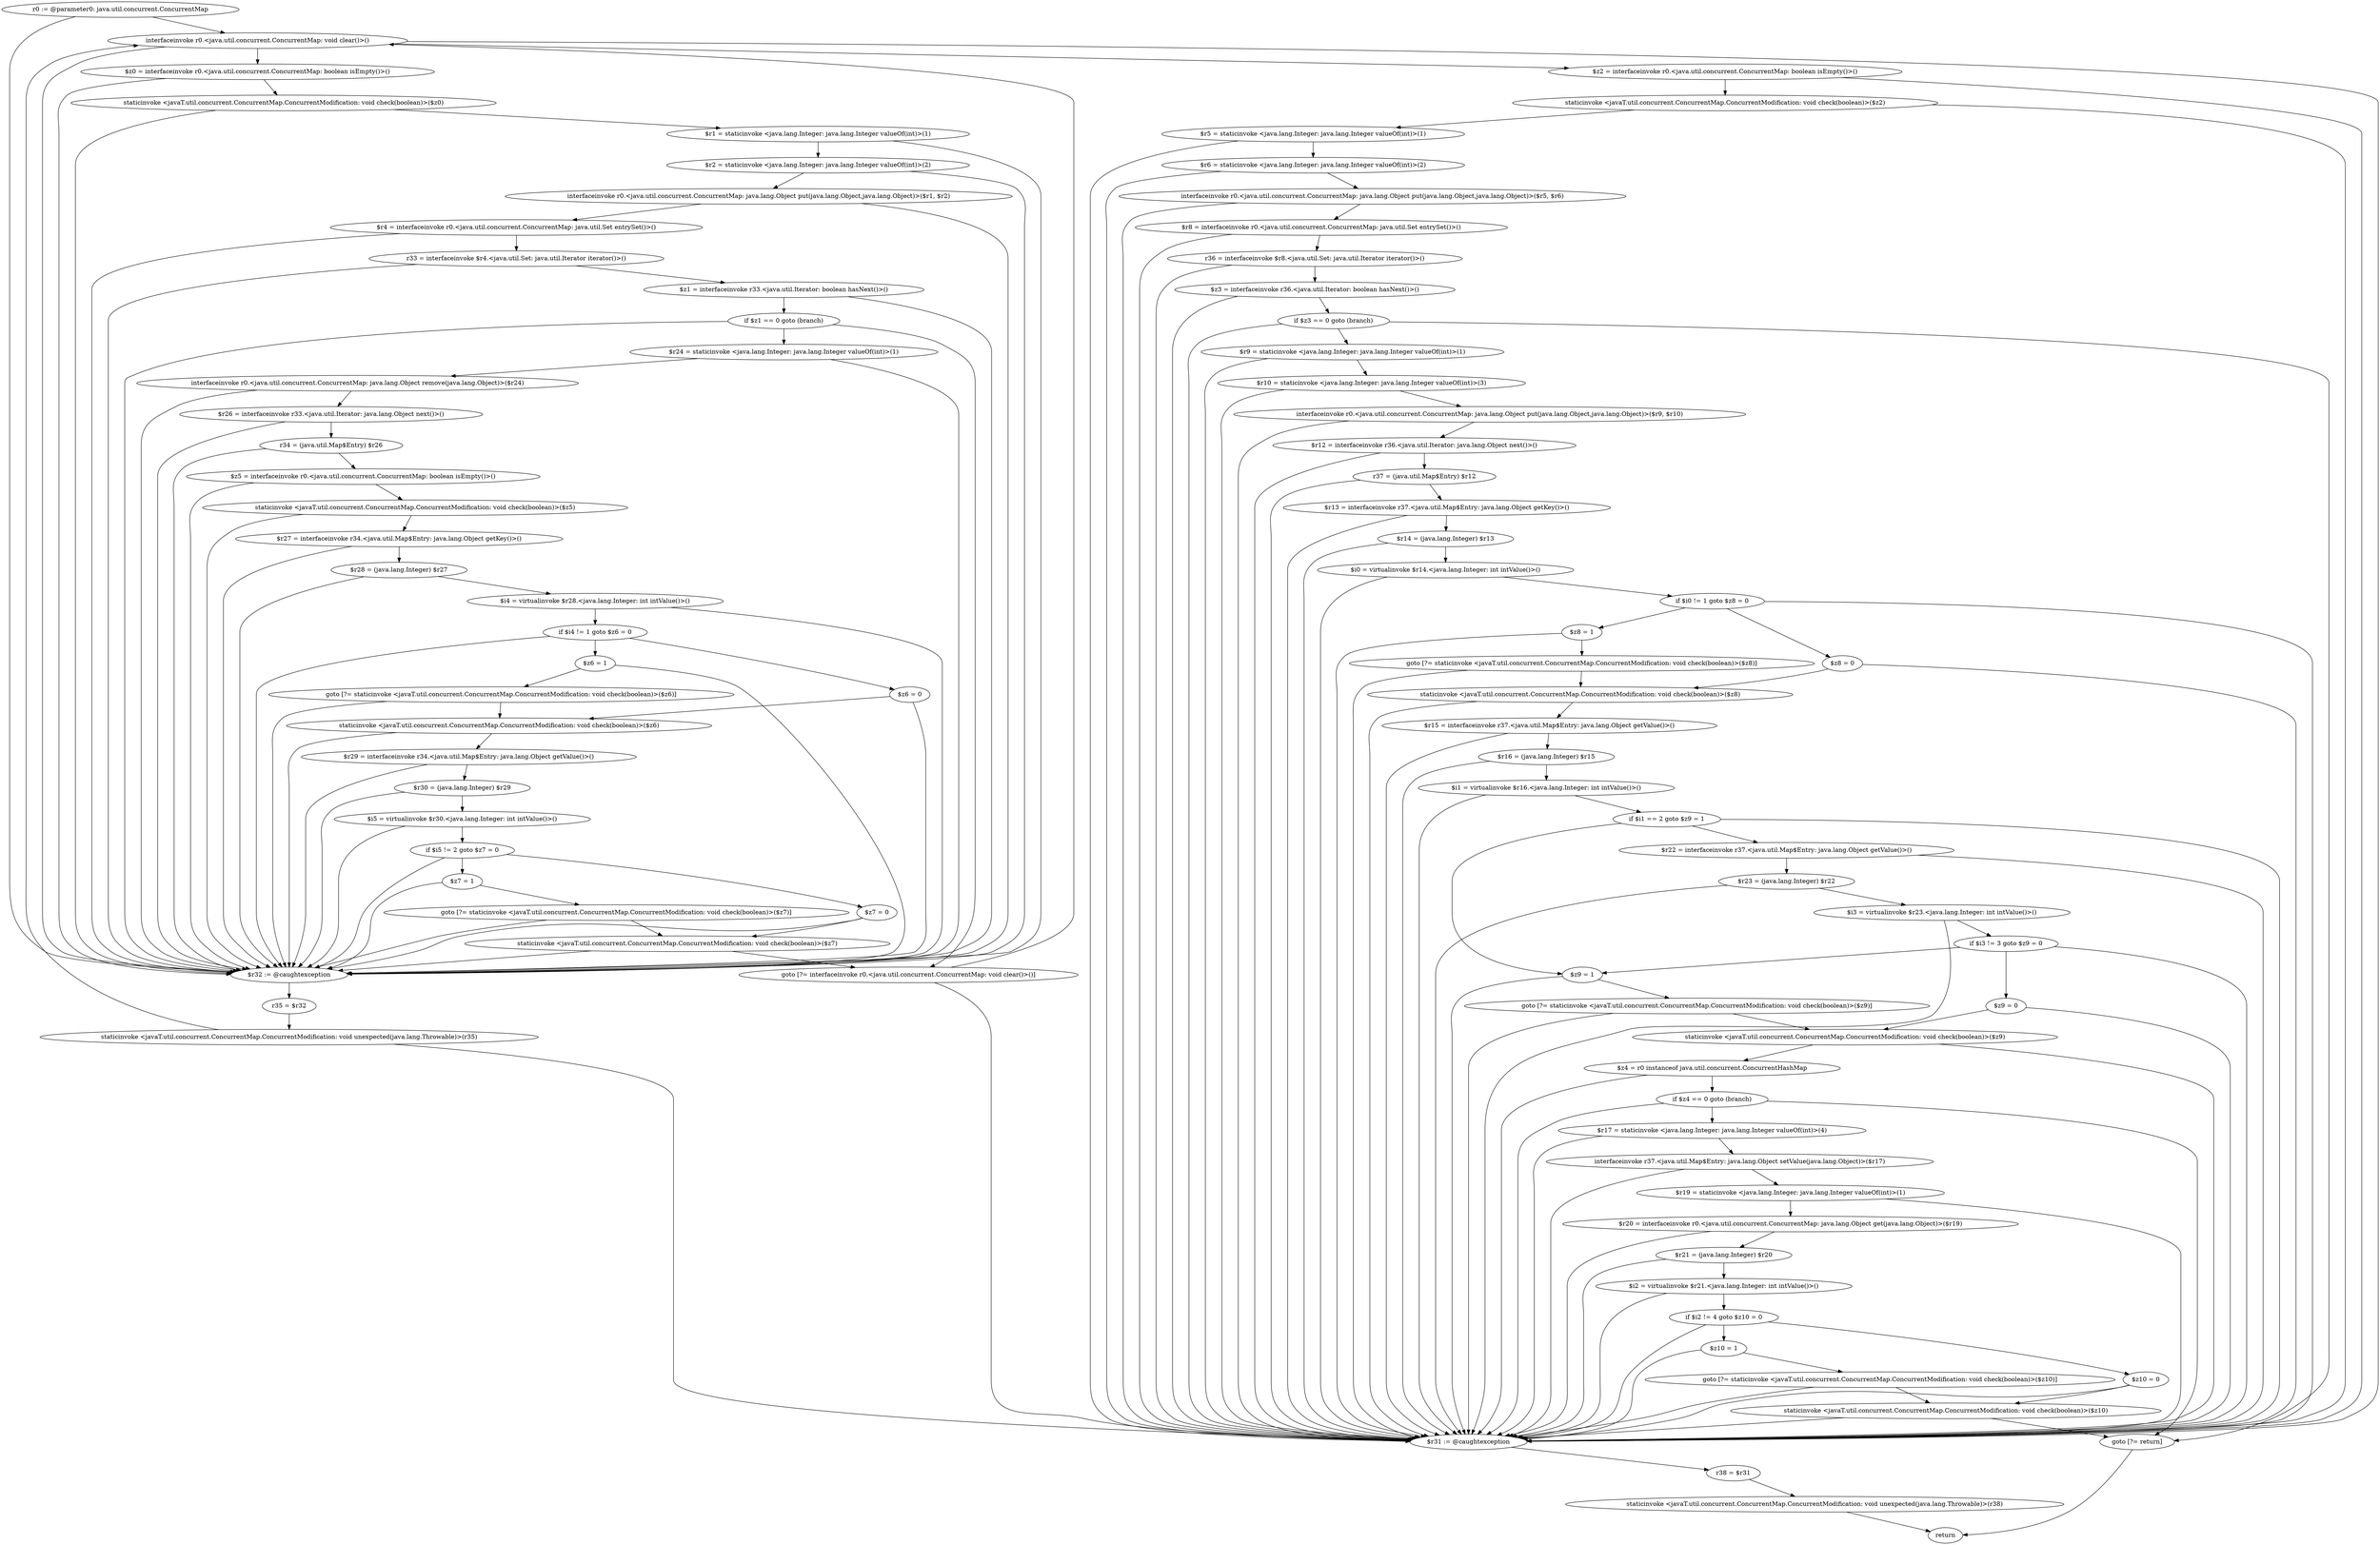 digraph "unitGraph" {
    "r0 := @parameter0: java.util.concurrent.ConcurrentMap"
    "interfaceinvoke r0.<java.util.concurrent.ConcurrentMap: void clear()>()"
    "$z0 = interfaceinvoke r0.<java.util.concurrent.ConcurrentMap: boolean isEmpty()>()"
    "staticinvoke <javaT.util.concurrent.ConcurrentMap.ConcurrentModification: void check(boolean)>($z0)"
    "$r1 = staticinvoke <java.lang.Integer: java.lang.Integer valueOf(int)>(1)"
    "$r2 = staticinvoke <java.lang.Integer: java.lang.Integer valueOf(int)>(2)"
    "interfaceinvoke r0.<java.util.concurrent.ConcurrentMap: java.lang.Object put(java.lang.Object,java.lang.Object)>($r1, $r2)"
    "$r4 = interfaceinvoke r0.<java.util.concurrent.ConcurrentMap: java.util.Set entrySet()>()"
    "r33 = interfaceinvoke $r4.<java.util.Set: java.util.Iterator iterator()>()"
    "$z1 = interfaceinvoke r33.<java.util.Iterator: boolean hasNext()>()"
    "if $z1 == 0 goto (branch)"
    "$r24 = staticinvoke <java.lang.Integer: java.lang.Integer valueOf(int)>(1)"
    "interfaceinvoke r0.<java.util.concurrent.ConcurrentMap: java.lang.Object remove(java.lang.Object)>($r24)"
    "$r26 = interfaceinvoke r33.<java.util.Iterator: java.lang.Object next()>()"
    "r34 = (java.util.Map$Entry) $r26"
    "$z5 = interfaceinvoke r0.<java.util.concurrent.ConcurrentMap: boolean isEmpty()>()"
    "staticinvoke <javaT.util.concurrent.ConcurrentMap.ConcurrentModification: void check(boolean)>($z5)"
    "$r27 = interfaceinvoke r34.<java.util.Map$Entry: java.lang.Object getKey()>()"
    "$r28 = (java.lang.Integer) $r27"
    "$i4 = virtualinvoke $r28.<java.lang.Integer: int intValue()>()"
    "if $i4 != 1 goto $z6 = 0"
    "$z6 = 1"
    "goto [?= staticinvoke <javaT.util.concurrent.ConcurrentMap.ConcurrentModification: void check(boolean)>($z6)]"
    "$z6 = 0"
    "staticinvoke <javaT.util.concurrent.ConcurrentMap.ConcurrentModification: void check(boolean)>($z6)"
    "$r29 = interfaceinvoke r34.<java.util.Map$Entry: java.lang.Object getValue()>()"
    "$r30 = (java.lang.Integer) $r29"
    "$i5 = virtualinvoke $r30.<java.lang.Integer: int intValue()>()"
    "if $i5 != 2 goto $z7 = 0"
    "$z7 = 1"
    "goto [?= staticinvoke <javaT.util.concurrent.ConcurrentMap.ConcurrentModification: void check(boolean)>($z7)]"
    "$z7 = 0"
    "staticinvoke <javaT.util.concurrent.ConcurrentMap.ConcurrentModification: void check(boolean)>($z7)"
    "goto [?= interfaceinvoke r0.<java.util.concurrent.ConcurrentMap: void clear()>()]"
    "$r32 := @caughtexception"
    "r35 = $r32"
    "staticinvoke <javaT.util.concurrent.ConcurrentMap.ConcurrentModification: void unexpected(java.lang.Throwable)>(r35)"
    "$z2 = interfaceinvoke r0.<java.util.concurrent.ConcurrentMap: boolean isEmpty()>()"
    "staticinvoke <javaT.util.concurrent.ConcurrentMap.ConcurrentModification: void check(boolean)>($z2)"
    "$r5 = staticinvoke <java.lang.Integer: java.lang.Integer valueOf(int)>(1)"
    "$r6 = staticinvoke <java.lang.Integer: java.lang.Integer valueOf(int)>(2)"
    "interfaceinvoke r0.<java.util.concurrent.ConcurrentMap: java.lang.Object put(java.lang.Object,java.lang.Object)>($r5, $r6)"
    "$r8 = interfaceinvoke r0.<java.util.concurrent.ConcurrentMap: java.util.Set entrySet()>()"
    "r36 = interfaceinvoke $r8.<java.util.Set: java.util.Iterator iterator()>()"
    "$z3 = interfaceinvoke r36.<java.util.Iterator: boolean hasNext()>()"
    "if $z3 == 0 goto (branch)"
    "$r9 = staticinvoke <java.lang.Integer: java.lang.Integer valueOf(int)>(1)"
    "$r10 = staticinvoke <java.lang.Integer: java.lang.Integer valueOf(int)>(3)"
    "interfaceinvoke r0.<java.util.concurrent.ConcurrentMap: java.lang.Object put(java.lang.Object,java.lang.Object)>($r9, $r10)"
    "$r12 = interfaceinvoke r36.<java.util.Iterator: java.lang.Object next()>()"
    "r37 = (java.util.Map$Entry) $r12"
    "$r13 = interfaceinvoke r37.<java.util.Map$Entry: java.lang.Object getKey()>()"
    "$r14 = (java.lang.Integer) $r13"
    "$i0 = virtualinvoke $r14.<java.lang.Integer: int intValue()>()"
    "if $i0 != 1 goto $z8 = 0"
    "$z8 = 1"
    "goto [?= staticinvoke <javaT.util.concurrent.ConcurrentMap.ConcurrentModification: void check(boolean)>($z8)]"
    "$z8 = 0"
    "staticinvoke <javaT.util.concurrent.ConcurrentMap.ConcurrentModification: void check(boolean)>($z8)"
    "$r15 = interfaceinvoke r37.<java.util.Map$Entry: java.lang.Object getValue()>()"
    "$r16 = (java.lang.Integer) $r15"
    "$i1 = virtualinvoke $r16.<java.lang.Integer: int intValue()>()"
    "if $i1 == 2 goto $z9 = 1"
    "$r22 = interfaceinvoke r37.<java.util.Map$Entry: java.lang.Object getValue()>()"
    "$r23 = (java.lang.Integer) $r22"
    "$i3 = virtualinvoke $r23.<java.lang.Integer: int intValue()>()"
    "if $i3 != 3 goto $z9 = 0"
    "$z9 = 1"
    "goto [?= staticinvoke <javaT.util.concurrent.ConcurrentMap.ConcurrentModification: void check(boolean)>($z9)]"
    "$z9 = 0"
    "staticinvoke <javaT.util.concurrent.ConcurrentMap.ConcurrentModification: void check(boolean)>($z9)"
    "$z4 = r0 instanceof java.util.concurrent.ConcurrentHashMap"
    "if $z4 == 0 goto (branch)"
    "$r17 = staticinvoke <java.lang.Integer: java.lang.Integer valueOf(int)>(4)"
    "interfaceinvoke r37.<java.util.Map$Entry: java.lang.Object setValue(java.lang.Object)>($r17)"
    "$r19 = staticinvoke <java.lang.Integer: java.lang.Integer valueOf(int)>(1)"
    "$r20 = interfaceinvoke r0.<java.util.concurrent.ConcurrentMap: java.lang.Object get(java.lang.Object)>($r19)"
    "$r21 = (java.lang.Integer) $r20"
    "$i2 = virtualinvoke $r21.<java.lang.Integer: int intValue()>()"
    "if $i2 != 4 goto $z10 = 0"
    "$z10 = 1"
    "goto [?= staticinvoke <javaT.util.concurrent.ConcurrentMap.ConcurrentModification: void check(boolean)>($z10)]"
    "$z10 = 0"
    "staticinvoke <javaT.util.concurrent.ConcurrentMap.ConcurrentModification: void check(boolean)>($z10)"
    "goto [?= return]"
    "$r31 := @caughtexception"
    "r38 = $r31"
    "staticinvoke <javaT.util.concurrent.ConcurrentMap.ConcurrentModification: void unexpected(java.lang.Throwable)>(r38)"
    "return"
    "r0 := @parameter0: java.util.concurrent.ConcurrentMap"->"interfaceinvoke r0.<java.util.concurrent.ConcurrentMap: void clear()>()";
    "r0 := @parameter0: java.util.concurrent.ConcurrentMap"->"$r32 := @caughtexception";
    "interfaceinvoke r0.<java.util.concurrent.ConcurrentMap: void clear()>()"->"$z0 = interfaceinvoke r0.<java.util.concurrent.ConcurrentMap: boolean isEmpty()>()";
    "interfaceinvoke r0.<java.util.concurrent.ConcurrentMap: void clear()>()"->"$r32 := @caughtexception";
    "$z0 = interfaceinvoke r0.<java.util.concurrent.ConcurrentMap: boolean isEmpty()>()"->"staticinvoke <javaT.util.concurrent.ConcurrentMap.ConcurrentModification: void check(boolean)>($z0)";
    "$z0 = interfaceinvoke r0.<java.util.concurrent.ConcurrentMap: boolean isEmpty()>()"->"$r32 := @caughtexception";
    "staticinvoke <javaT.util.concurrent.ConcurrentMap.ConcurrentModification: void check(boolean)>($z0)"->"$r1 = staticinvoke <java.lang.Integer: java.lang.Integer valueOf(int)>(1)";
    "staticinvoke <javaT.util.concurrent.ConcurrentMap.ConcurrentModification: void check(boolean)>($z0)"->"$r32 := @caughtexception";
    "$r1 = staticinvoke <java.lang.Integer: java.lang.Integer valueOf(int)>(1)"->"$r2 = staticinvoke <java.lang.Integer: java.lang.Integer valueOf(int)>(2)";
    "$r1 = staticinvoke <java.lang.Integer: java.lang.Integer valueOf(int)>(1)"->"$r32 := @caughtexception";
    "$r2 = staticinvoke <java.lang.Integer: java.lang.Integer valueOf(int)>(2)"->"interfaceinvoke r0.<java.util.concurrent.ConcurrentMap: java.lang.Object put(java.lang.Object,java.lang.Object)>($r1, $r2)";
    "$r2 = staticinvoke <java.lang.Integer: java.lang.Integer valueOf(int)>(2)"->"$r32 := @caughtexception";
    "interfaceinvoke r0.<java.util.concurrent.ConcurrentMap: java.lang.Object put(java.lang.Object,java.lang.Object)>($r1, $r2)"->"$r4 = interfaceinvoke r0.<java.util.concurrent.ConcurrentMap: java.util.Set entrySet()>()";
    "interfaceinvoke r0.<java.util.concurrent.ConcurrentMap: java.lang.Object put(java.lang.Object,java.lang.Object)>($r1, $r2)"->"$r32 := @caughtexception";
    "$r4 = interfaceinvoke r0.<java.util.concurrent.ConcurrentMap: java.util.Set entrySet()>()"->"r33 = interfaceinvoke $r4.<java.util.Set: java.util.Iterator iterator()>()";
    "$r4 = interfaceinvoke r0.<java.util.concurrent.ConcurrentMap: java.util.Set entrySet()>()"->"$r32 := @caughtexception";
    "r33 = interfaceinvoke $r4.<java.util.Set: java.util.Iterator iterator()>()"->"$z1 = interfaceinvoke r33.<java.util.Iterator: boolean hasNext()>()";
    "r33 = interfaceinvoke $r4.<java.util.Set: java.util.Iterator iterator()>()"->"$r32 := @caughtexception";
    "$z1 = interfaceinvoke r33.<java.util.Iterator: boolean hasNext()>()"->"if $z1 == 0 goto (branch)";
    "$z1 = interfaceinvoke r33.<java.util.Iterator: boolean hasNext()>()"->"$r32 := @caughtexception";
    "if $z1 == 0 goto (branch)"->"$r24 = staticinvoke <java.lang.Integer: java.lang.Integer valueOf(int)>(1)";
    "if $z1 == 0 goto (branch)"->"goto [?= interfaceinvoke r0.<java.util.concurrent.ConcurrentMap: void clear()>()]";
    "if $z1 == 0 goto (branch)"->"$r32 := @caughtexception";
    "$r24 = staticinvoke <java.lang.Integer: java.lang.Integer valueOf(int)>(1)"->"interfaceinvoke r0.<java.util.concurrent.ConcurrentMap: java.lang.Object remove(java.lang.Object)>($r24)";
    "$r24 = staticinvoke <java.lang.Integer: java.lang.Integer valueOf(int)>(1)"->"$r32 := @caughtexception";
    "interfaceinvoke r0.<java.util.concurrent.ConcurrentMap: java.lang.Object remove(java.lang.Object)>($r24)"->"$r26 = interfaceinvoke r33.<java.util.Iterator: java.lang.Object next()>()";
    "interfaceinvoke r0.<java.util.concurrent.ConcurrentMap: java.lang.Object remove(java.lang.Object)>($r24)"->"$r32 := @caughtexception";
    "$r26 = interfaceinvoke r33.<java.util.Iterator: java.lang.Object next()>()"->"r34 = (java.util.Map$Entry) $r26";
    "$r26 = interfaceinvoke r33.<java.util.Iterator: java.lang.Object next()>()"->"$r32 := @caughtexception";
    "r34 = (java.util.Map$Entry) $r26"->"$z5 = interfaceinvoke r0.<java.util.concurrent.ConcurrentMap: boolean isEmpty()>()";
    "r34 = (java.util.Map$Entry) $r26"->"$r32 := @caughtexception";
    "$z5 = interfaceinvoke r0.<java.util.concurrent.ConcurrentMap: boolean isEmpty()>()"->"staticinvoke <javaT.util.concurrent.ConcurrentMap.ConcurrentModification: void check(boolean)>($z5)";
    "$z5 = interfaceinvoke r0.<java.util.concurrent.ConcurrentMap: boolean isEmpty()>()"->"$r32 := @caughtexception";
    "staticinvoke <javaT.util.concurrent.ConcurrentMap.ConcurrentModification: void check(boolean)>($z5)"->"$r27 = interfaceinvoke r34.<java.util.Map$Entry: java.lang.Object getKey()>()";
    "staticinvoke <javaT.util.concurrent.ConcurrentMap.ConcurrentModification: void check(boolean)>($z5)"->"$r32 := @caughtexception";
    "$r27 = interfaceinvoke r34.<java.util.Map$Entry: java.lang.Object getKey()>()"->"$r28 = (java.lang.Integer) $r27";
    "$r27 = interfaceinvoke r34.<java.util.Map$Entry: java.lang.Object getKey()>()"->"$r32 := @caughtexception";
    "$r28 = (java.lang.Integer) $r27"->"$i4 = virtualinvoke $r28.<java.lang.Integer: int intValue()>()";
    "$r28 = (java.lang.Integer) $r27"->"$r32 := @caughtexception";
    "$i4 = virtualinvoke $r28.<java.lang.Integer: int intValue()>()"->"if $i4 != 1 goto $z6 = 0";
    "$i4 = virtualinvoke $r28.<java.lang.Integer: int intValue()>()"->"$r32 := @caughtexception";
    "if $i4 != 1 goto $z6 = 0"->"$z6 = 1";
    "if $i4 != 1 goto $z6 = 0"->"$z6 = 0";
    "if $i4 != 1 goto $z6 = 0"->"$r32 := @caughtexception";
    "$z6 = 1"->"goto [?= staticinvoke <javaT.util.concurrent.ConcurrentMap.ConcurrentModification: void check(boolean)>($z6)]";
    "$z6 = 1"->"$r32 := @caughtexception";
    "goto [?= staticinvoke <javaT.util.concurrent.ConcurrentMap.ConcurrentModification: void check(boolean)>($z6)]"->"staticinvoke <javaT.util.concurrent.ConcurrentMap.ConcurrentModification: void check(boolean)>($z6)";
    "goto [?= staticinvoke <javaT.util.concurrent.ConcurrentMap.ConcurrentModification: void check(boolean)>($z6)]"->"$r32 := @caughtexception";
    "$z6 = 0"->"staticinvoke <javaT.util.concurrent.ConcurrentMap.ConcurrentModification: void check(boolean)>($z6)";
    "$z6 = 0"->"$r32 := @caughtexception";
    "staticinvoke <javaT.util.concurrent.ConcurrentMap.ConcurrentModification: void check(boolean)>($z6)"->"$r29 = interfaceinvoke r34.<java.util.Map$Entry: java.lang.Object getValue()>()";
    "staticinvoke <javaT.util.concurrent.ConcurrentMap.ConcurrentModification: void check(boolean)>($z6)"->"$r32 := @caughtexception";
    "$r29 = interfaceinvoke r34.<java.util.Map$Entry: java.lang.Object getValue()>()"->"$r30 = (java.lang.Integer) $r29";
    "$r29 = interfaceinvoke r34.<java.util.Map$Entry: java.lang.Object getValue()>()"->"$r32 := @caughtexception";
    "$r30 = (java.lang.Integer) $r29"->"$i5 = virtualinvoke $r30.<java.lang.Integer: int intValue()>()";
    "$r30 = (java.lang.Integer) $r29"->"$r32 := @caughtexception";
    "$i5 = virtualinvoke $r30.<java.lang.Integer: int intValue()>()"->"if $i5 != 2 goto $z7 = 0";
    "$i5 = virtualinvoke $r30.<java.lang.Integer: int intValue()>()"->"$r32 := @caughtexception";
    "if $i5 != 2 goto $z7 = 0"->"$z7 = 1";
    "if $i5 != 2 goto $z7 = 0"->"$z7 = 0";
    "if $i5 != 2 goto $z7 = 0"->"$r32 := @caughtexception";
    "$z7 = 1"->"goto [?= staticinvoke <javaT.util.concurrent.ConcurrentMap.ConcurrentModification: void check(boolean)>($z7)]";
    "$z7 = 1"->"$r32 := @caughtexception";
    "goto [?= staticinvoke <javaT.util.concurrent.ConcurrentMap.ConcurrentModification: void check(boolean)>($z7)]"->"staticinvoke <javaT.util.concurrent.ConcurrentMap.ConcurrentModification: void check(boolean)>($z7)";
    "goto [?= staticinvoke <javaT.util.concurrent.ConcurrentMap.ConcurrentModification: void check(boolean)>($z7)]"->"$r32 := @caughtexception";
    "$z7 = 0"->"staticinvoke <javaT.util.concurrent.ConcurrentMap.ConcurrentModification: void check(boolean)>($z7)";
    "$z7 = 0"->"$r32 := @caughtexception";
    "staticinvoke <javaT.util.concurrent.ConcurrentMap.ConcurrentModification: void check(boolean)>($z7)"->"goto [?= interfaceinvoke r0.<java.util.concurrent.ConcurrentMap: void clear()>()]";
    "staticinvoke <javaT.util.concurrent.ConcurrentMap.ConcurrentModification: void check(boolean)>($z7)"->"$r32 := @caughtexception";
    "goto [?= interfaceinvoke r0.<java.util.concurrent.ConcurrentMap: void clear()>()]"->"interfaceinvoke r0.<java.util.concurrent.ConcurrentMap: void clear()>()";
    "goto [?= interfaceinvoke r0.<java.util.concurrent.ConcurrentMap: void clear()>()]"->"$r31 := @caughtexception";
    "$r32 := @caughtexception"->"r35 = $r32";
    "r35 = $r32"->"staticinvoke <javaT.util.concurrent.ConcurrentMap.ConcurrentModification: void unexpected(java.lang.Throwable)>(r35)";
    "staticinvoke <javaT.util.concurrent.ConcurrentMap.ConcurrentModification: void unexpected(java.lang.Throwable)>(r35)"->"interfaceinvoke r0.<java.util.concurrent.ConcurrentMap: void clear()>()";
    "staticinvoke <javaT.util.concurrent.ConcurrentMap.ConcurrentModification: void unexpected(java.lang.Throwable)>(r35)"->"$r31 := @caughtexception";
    "interfaceinvoke r0.<java.util.concurrent.ConcurrentMap: void clear()>()"->"$z2 = interfaceinvoke r0.<java.util.concurrent.ConcurrentMap: boolean isEmpty()>()";
    "interfaceinvoke r0.<java.util.concurrent.ConcurrentMap: void clear()>()"->"$r31 := @caughtexception";
    "$z2 = interfaceinvoke r0.<java.util.concurrent.ConcurrentMap: boolean isEmpty()>()"->"staticinvoke <javaT.util.concurrent.ConcurrentMap.ConcurrentModification: void check(boolean)>($z2)";
    "$z2 = interfaceinvoke r0.<java.util.concurrent.ConcurrentMap: boolean isEmpty()>()"->"$r31 := @caughtexception";
    "staticinvoke <javaT.util.concurrent.ConcurrentMap.ConcurrentModification: void check(boolean)>($z2)"->"$r5 = staticinvoke <java.lang.Integer: java.lang.Integer valueOf(int)>(1)";
    "staticinvoke <javaT.util.concurrent.ConcurrentMap.ConcurrentModification: void check(boolean)>($z2)"->"$r31 := @caughtexception";
    "$r5 = staticinvoke <java.lang.Integer: java.lang.Integer valueOf(int)>(1)"->"$r6 = staticinvoke <java.lang.Integer: java.lang.Integer valueOf(int)>(2)";
    "$r5 = staticinvoke <java.lang.Integer: java.lang.Integer valueOf(int)>(1)"->"$r31 := @caughtexception";
    "$r6 = staticinvoke <java.lang.Integer: java.lang.Integer valueOf(int)>(2)"->"interfaceinvoke r0.<java.util.concurrent.ConcurrentMap: java.lang.Object put(java.lang.Object,java.lang.Object)>($r5, $r6)";
    "$r6 = staticinvoke <java.lang.Integer: java.lang.Integer valueOf(int)>(2)"->"$r31 := @caughtexception";
    "interfaceinvoke r0.<java.util.concurrent.ConcurrentMap: java.lang.Object put(java.lang.Object,java.lang.Object)>($r5, $r6)"->"$r8 = interfaceinvoke r0.<java.util.concurrent.ConcurrentMap: java.util.Set entrySet()>()";
    "interfaceinvoke r0.<java.util.concurrent.ConcurrentMap: java.lang.Object put(java.lang.Object,java.lang.Object)>($r5, $r6)"->"$r31 := @caughtexception";
    "$r8 = interfaceinvoke r0.<java.util.concurrent.ConcurrentMap: java.util.Set entrySet()>()"->"r36 = interfaceinvoke $r8.<java.util.Set: java.util.Iterator iterator()>()";
    "$r8 = interfaceinvoke r0.<java.util.concurrent.ConcurrentMap: java.util.Set entrySet()>()"->"$r31 := @caughtexception";
    "r36 = interfaceinvoke $r8.<java.util.Set: java.util.Iterator iterator()>()"->"$z3 = interfaceinvoke r36.<java.util.Iterator: boolean hasNext()>()";
    "r36 = interfaceinvoke $r8.<java.util.Set: java.util.Iterator iterator()>()"->"$r31 := @caughtexception";
    "$z3 = interfaceinvoke r36.<java.util.Iterator: boolean hasNext()>()"->"if $z3 == 0 goto (branch)";
    "$z3 = interfaceinvoke r36.<java.util.Iterator: boolean hasNext()>()"->"$r31 := @caughtexception";
    "if $z3 == 0 goto (branch)"->"$r9 = staticinvoke <java.lang.Integer: java.lang.Integer valueOf(int)>(1)";
    "if $z3 == 0 goto (branch)"->"goto [?= return]";
    "if $z3 == 0 goto (branch)"->"$r31 := @caughtexception";
    "$r9 = staticinvoke <java.lang.Integer: java.lang.Integer valueOf(int)>(1)"->"$r10 = staticinvoke <java.lang.Integer: java.lang.Integer valueOf(int)>(3)";
    "$r9 = staticinvoke <java.lang.Integer: java.lang.Integer valueOf(int)>(1)"->"$r31 := @caughtexception";
    "$r10 = staticinvoke <java.lang.Integer: java.lang.Integer valueOf(int)>(3)"->"interfaceinvoke r0.<java.util.concurrent.ConcurrentMap: java.lang.Object put(java.lang.Object,java.lang.Object)>($r9, $r10)";
    "$r10 = staticinvoke <java.lang.Integer: java.lang.Integer valueOf(int)>(3)"->"$r31 := @caughtexception";
    "interfaceinvoke r0.<java.util.concurrent.ConcurrentMap: java.lang.Object put(java.lang.Object,java.lang.Object)>($r9, $r10)"->"$r12 = interfaceinvoke r36.<java.util.Iterator: java.lang.Object next()>()";
    "interfaceinvoke r0.<java.util.concurrent.ConcurrentMap: java.lang.Object put(java.lang.Object,java.lang.Object)>($r9, $r10)"->"$r31 := @caughtexception";
    "$r12 = interfaceinvoke r36.<java.util.Iterator: java.lang.Object next()>()"->"r37 = (java.util.Map$Entry) $r12";
    "$r12 = interfaceinvoke r36.<java.util.Iterator: java.lang.Object next()>()"->"$r31 := @caughtexception";
    "r37 = (java.util.Map$Entry) $r12"->"$r13 = interfaceinvoke r37.<java.util.Map$Entry: java.lang.Object getKey()>()";
    "r37 = (java.util.Map$Entry) $r12"->"$r31 := @caughtexception";
    "$r13 = interfaceinvoke r37.<java.util.Map$Entry: java.lang.Object getKey()>()"->"$r14 = (java.lang.Integer) $r13";
    "$r13 = interfaceinvoke r37.<java.util.Map$Entry: java.lang.Object getKey()>()"->"$r31 := @caughtexception";
    "$r14 = (java.lang.Integer) $r13"->"$i0 = virtualinvoke $r14.<java.lang.Integer: int intValue()>()";
    "$r14 = (java.lang.Integer) $r13"->"$r31 := @caughtexception";
    "$i0 = virtualinvoke $r14.<java.lang.Integer: int intValue()>()"->"if $i0 != 1 goto $z8 = 0";
    "$i0 = virtualinvoke $r14.<java.lang.Integer: int intValue()>()"->"$r31 := @caughtexception";
    "if $i0 != 1 goto $z8 = 0"->"$z8 = 1";
    "if $i0 != 1 goto $z8 = 0"->"$z8 = 0";
    "if $i0 != 1 goto $z8 = 0"->"$r31 := @caughtexception";
    "$z8 = 1"->"goto [?= staticinvoke <javaT.util.concurrent.ConcurrentMap.ConcurrentModification: void check(boolean)>($z8)]";
    "$z8 = 1"->"$r31 := @caughtexception";
    "goto [?= staticinvoke <javaT.util.concurrent.ConcurrentMap.ConcurrentModification: void check(boolean)>($z8)]"->"staticinvoke <javaT.util.concurrent.ConcurrentMap.ConcurrentModification: void check(boolean)>($z8)";
    "goto [?= staticinvoke <javaT.util.concurrent.ConcurrentMap.ConcurrentModification: void check(boolean)>($z8)]"->"$r31 := @caughtexception";
    "$z8 = 0"->"staticinvoke <javaT.util.concurrent.ConcurrentMap.ConcurrentModification: void check(boolean)>($z8)";
    "$z8 = 0"->"$r31 := @caughtexception";
    "staticinvoke <javaT.util.concurrent.ConcurrentMap.ConcurrentModification: void check(boolean)>($z8)"->"$r15 = interfaceinvoke r37.<java.util.Map$Entry: java.lang.Object getValue()>()";
    "staticinvoke <javaT.util.concurrent.ConcurrentMap.ConcurrentModification: void check(boolean)>($z8)"->"$r31 := @caughtexception";
    "$r15 = interfaceinvoke r37.<java.util.Map$Entry: java.lang.Object getValue()>()"->"$r16 = (java.lang.Integer) $r15";
    "$r15 = interfaceinvoke r37.<java.util.Map$Entry: java.lang.Object getValue()>()"->"$r31 := @caughtexception";
    "$r16 = (java.lang.Integer) $r15"->"$i1 = virtualinvoke $r16.<java.lang.Integer: int intValue()>()";
    "$r16 = (java.lang.Integer) $r15"->"$r31 := @caughtexception";
    "$i1 = virtualinvoke $r16.<java.lang.Integer: int intValue()>()"->"if $i1 == 2 goto $z9 = 1";
    "$i1 = virtualinvoke $r16.<java.lang.Integer: int intValue()>()"->"$r31 := @caughtexception";
    "if $i1 == 2 goto $z9 = 1"->"$r22 = interfaceinvoke r37.<java.util.Map$Entry: java.lang.Object getValue()>()";
    "if $i1 == 2 goto $z9 = 1"->"$z9 = 1";
    "if $i1 == 2 goto $z9 = 1"->"$r31 := @caughtexception";
    "$r22 = interfaceinvoke r37.<java.util.Map$Entry: java.lang.Object getValue()>()"->"$r23 = (java.lang.Integer) $r22";
    "$r22 = interfaceinvoke r37.<java.util.Map$Entry: java.lang.Object getValue()>()"->"$r31 := @caughtexception";
    "$r23 = (java.lang.Integer) $r22"->"$i3 = virtualinvoke $r23.<java.lang.Integer: int intValue()>()";
    "$r23 = (java.lang.Integer) $r22"->"$r31 := @caughtexception";
    "$i3 = virtualinvoke $r23.<java.lang.Integer: int intValue()>()"->"if $i3 != 3 goto $z9 = 0";
    "$i3 = virtualinvoke $r23.<java.lang.Integer: int intValue()>()"->"$r31 := @caughtexception";
    "if $i3 != 3 goto $z9 = 0"->"$z9 = 1";
    "if $i3 != 3 goto $z9 = 0"->"$z9 = 0";
    "if $i3 != 3 goto $z9 = 0"->"$r31 := @caughtexception";
    "$z9 = 1"->"goto [?= staticinvoke <javaT.util.concurrent.ConcurrentMap.ConcurrentModification: void check(boolean)>($z9)]";
    "$z9 = 1"->"$r31 := @caughtexception";
    "goto [?= staticinvoke <javaT.util.concurrent.ConcurrentMap.ConcurrentModification: void check(boolean)>($z9)]"->"staticinvoke <javaT.util.concurrent.ConcurrentMap.ConcurrentModification: void check(boolean)>($z9)";
    "goto [?= staticinvoke <javaT.util.concurrent.ConcurrentMap.ConcurrentModification: void check(boolean)>($z9)]"->"$r31 := @caughtexception";
    "$z9 = 0"->"staticinvoke <javaT.util.concurrent.ConcurrentMap.ConcurrentModification: void check(boolean)>($z9)";
    "$z9 = 0"->"$r31 := @caughtexception";
    "staticinvoke <javaT.util.concurrent.ConcurrentMap.ConcurrentModification: void check(boolean)>($z9)"->"$z4 = r0 instanceof java.util.concurrent.ConcurrentHashMap";
    "staticinvoke <javaT.util.concurrent.ConcurrentMap.ConcurrentModification: void check(boolean)>($z9)"->"$r31 := @caughtexception";
    "$z4 = r0 instanceof java.util.concurrent.ConcurrentHashMap"->"if $z4 == 0 goto (branch)";
    "$z4 = r0 instanceof java.util.concurrent.ConcurrentHashMap"->"$r31 := @caughtexception";
    "if $z4 == 0 goto (branch)"->"$r17 = staticinvoke <java.lang.Integer: java.lang.Integer valueOf(int)>(4)";
    "if $z4 == 0 goto (branch)"->"goto [?= return]";
    "if $z4 == 0 goto (branch)"->"$r31 := @caughtexception";
    "$r17 = staticinvoke <java.lang.Integer: java.lang.Integer valueOf(int)>(4)"->"interfaceinvoke r37.<java.util.Map$Entry: java.lang.Object setValue(java.lang.Object)>($r17)";
    "$r17 = staticinvoke <java.lang.Integer: java.lang.Integer valueOf(int)>(4)"->"$r31 := @caughtexception";
    "interfaceinvoke r37.<java.util.Map$Entry: java.lang.Object setValue(java.lang.Object)>($r17)"->"$r19 = staticinvoke <java.lang.Integer: java.lang.Integer valueOf(int)>(1)";
    "interfaceinvoke r37.<java.util.Map$Entry: java.lang.Object setValue(java.lang.Object)>($r17)"->"$r31 := @caughtexception";
    "$r19 = staticinvoke <java.lang.Integer: java.lang.Integer valueOf(int)>(1)"->"$r20 = interfaceinvoke r0.<java.util.concurrent.ConcurrentMap: java.lang.Object get(java.lang.Object)>($r19)";
    "$r19 = staticinvoke <java.lang.Integer: java.lang.Integer valueOf(int)>(1)"->"$r31 := @caughtexception";
    "$r20 = interfaceinvoke r0.<java.util.concurrent.ConcurrentMap: java.lang.Object get(java.lang.Object)>($r19)"->"$r21 = (java.lang.Integer) $r20";
    "$r20 = interfaceinvoke r0.<java.util.concurrent.ConcurrentMap: java.lang.Object get(java.lang.Object)>($r19)"->"$r31 := @caughtexception";
    "$r21 = (java.lang.Integer) $r20"->"$i2 = virtualinvoke $r21.<java.lang.Integer: int intValue()>()";
    "$r21 = (java.lang.Integer) $r20"->"$r31 := @caughtexception";
    "$i2 = virtualinvoke $r21.<java.lang.Integer: int intValue()>()"->"if $i2 != 4 goto $z10 = 0";
    "$i2 = virtualinvoke $r21.<java.lang.Integer: int intValue()>()"->"$r31 := @caughtexception";
    "if $i2 != 4 goto $z10 = 0"->"$z10 = 1";
    "if $i2 != 4 goto $z10 = 0"->"$z10 = 0";
    "if $i2 != 4 goto $z10 = 0"->"$r31 := @caughtexception";
    "$z10 = 1"->"goto [?= staticinvoke <javaT.util.concurrent.ConcurrentMap.ConcurrentModification: void check(boolean)>($z10)]";
    "$z10 = 1"->"$r31 := @caughtexception";
    "goto [?= staticinvoke <javaT.util.concurrent.ConcurrentMap.ConcurrentModification: void check(boolean)>($z10)]"->"staticinvoke <javaT.util.concurrent.ConcurrentMap.ConcurrentModification: void check(boolean)>($z10)";
    "goto [?= staticinvoke <javaT.util.concurrent.ConcurrentMap.ConcurrentModification: void check(boolean)>($z10)]"->"$r31 := @caughtexception";
    "$z10 = 0"->"staticinvoke <javaT.util.concurrent.ConcurrentMap.ConcurrentModification: void check(boolean)>($z10)";
    "$z10 = 0"->"$r31 := @caughtexception";
    "staticinvoke <javaT.util.concurrent.ConcurrentMap.ConcurrentModification: void check(boolean)>($z10)"->"goto [?= return]";
    "staticinvoke <javaT.util.concurrent.ConcurrentMap.ConcurrentModification: void check(boolean)>($z10)"->"$r31 := @caughtexception";
    "goto [?= return]"->"return";
    "$r31 := @caughtexception"->"r38 = $r31";
    "r38 = $r31"->"staticinvoke <javaT.util.concurrent.ConcurrentMap.ConcurrentModification: void unexpected(java.lang.Throwable)>(r38)";
    "staticinvoke <javaT.util.concurrent.ConcurrentMap.ConcurrentModification: void unexpected(java.lang.Throwable)>(r38)"->"return";
}

